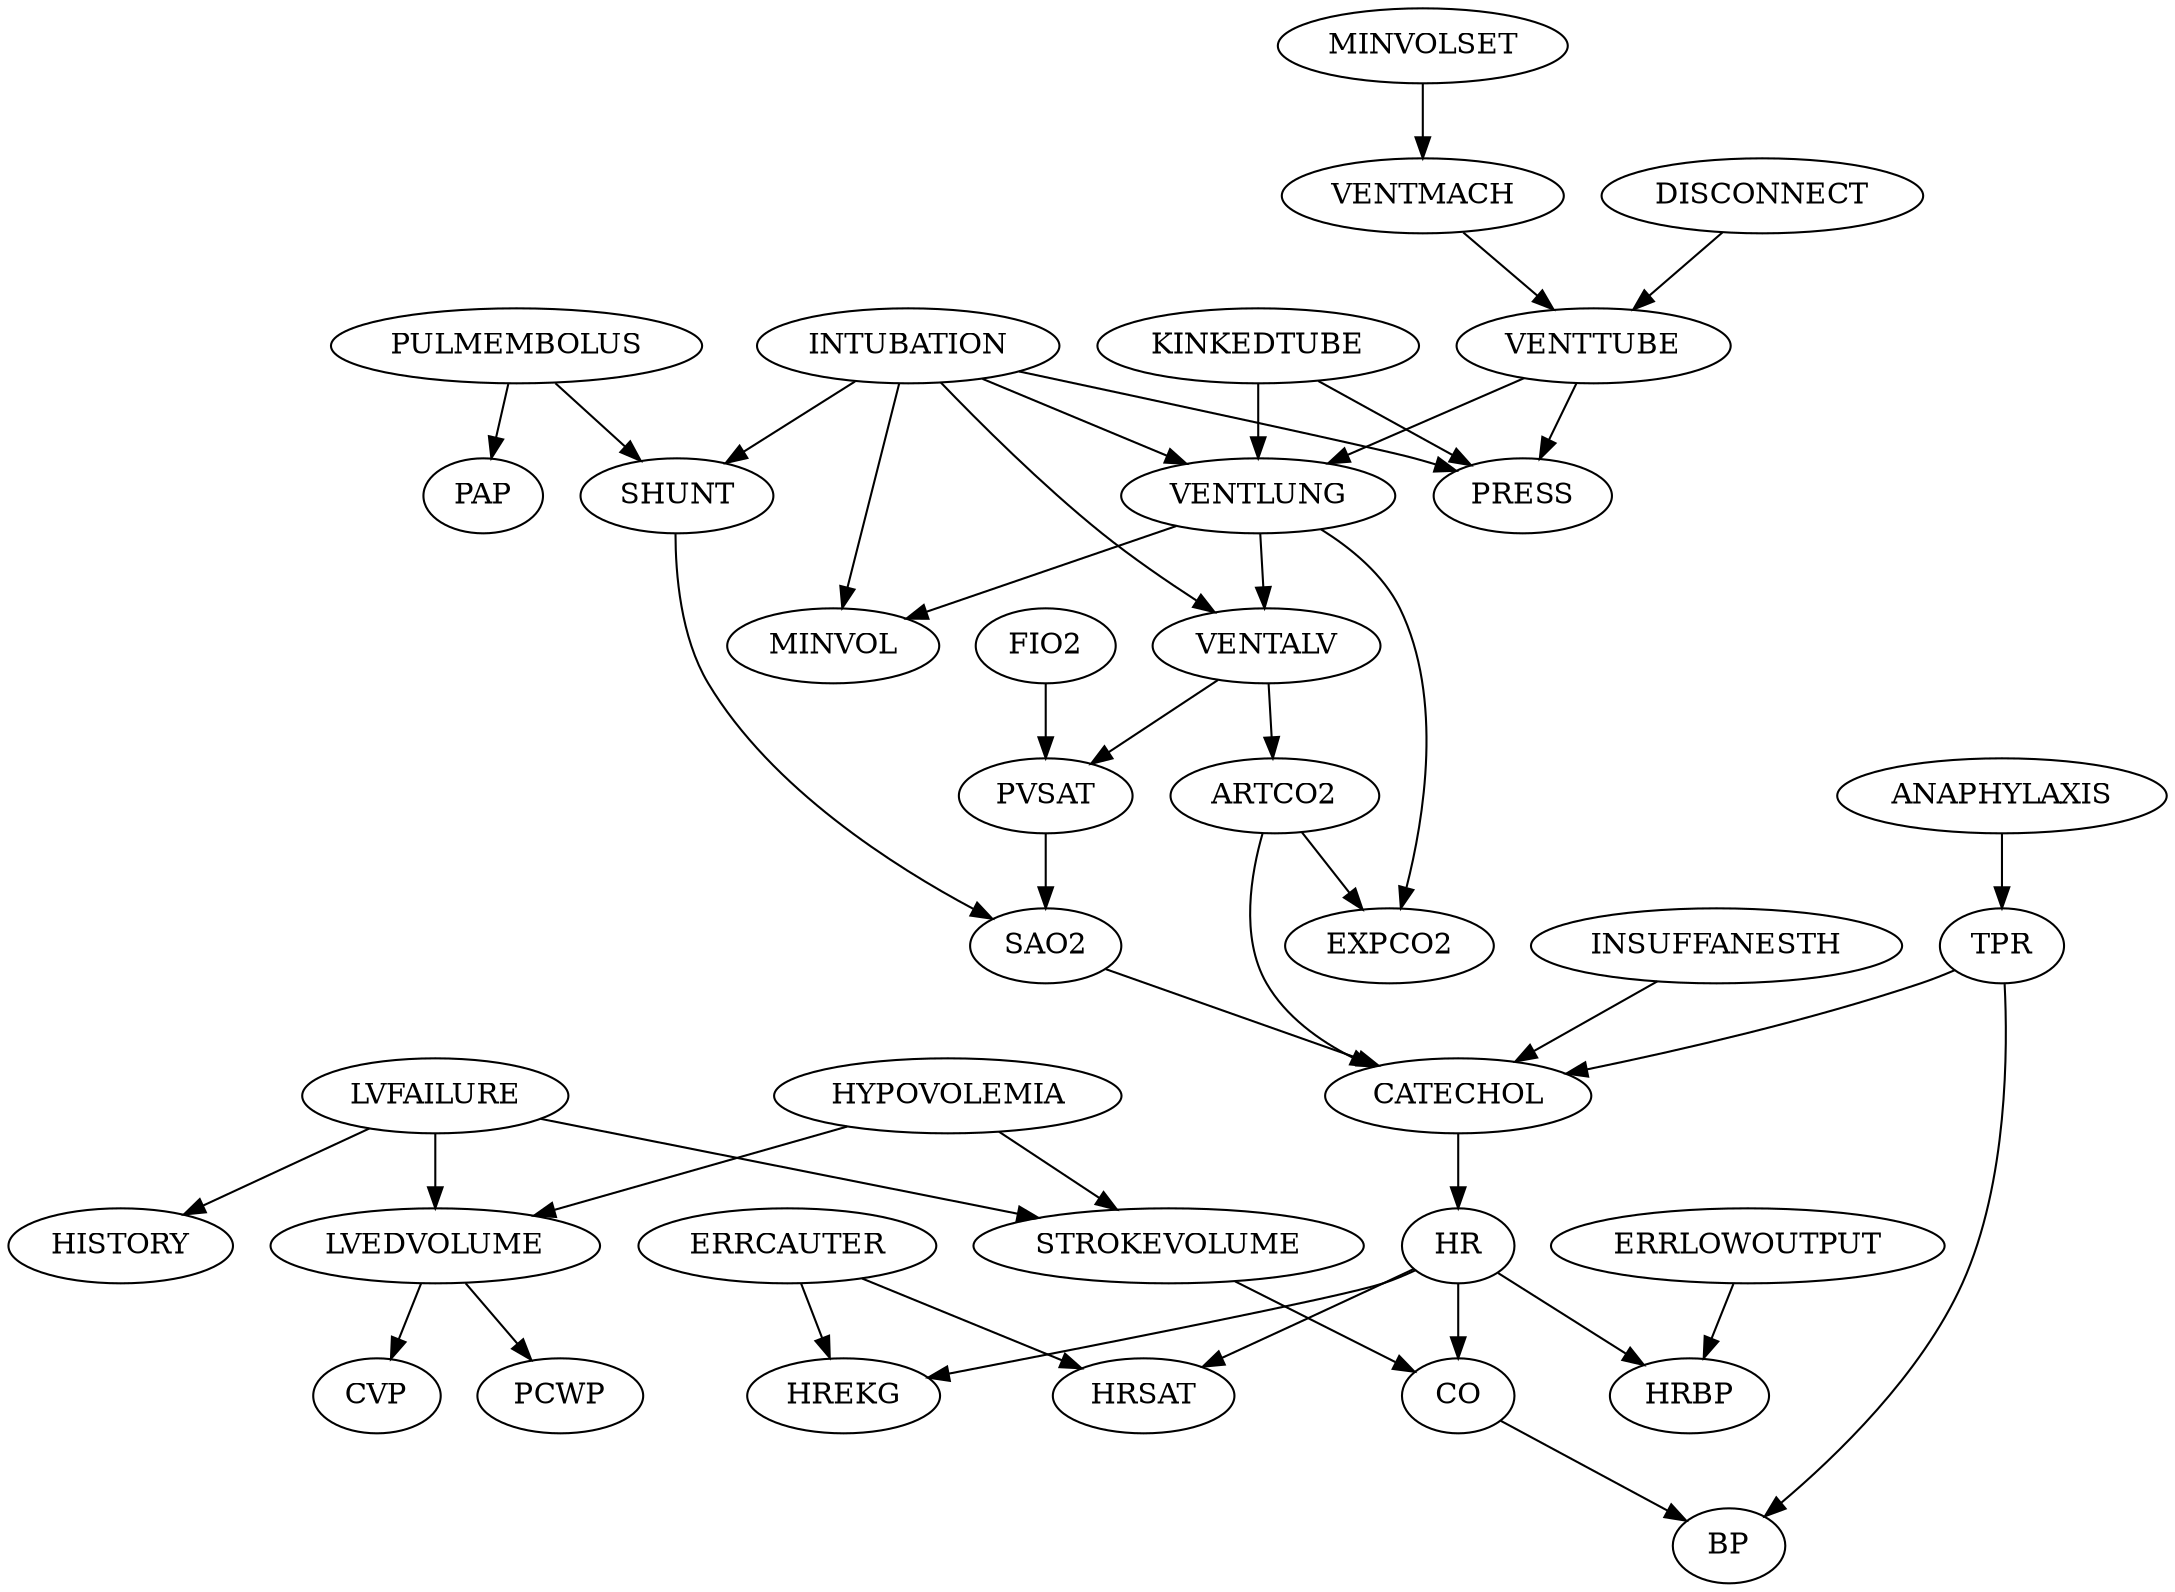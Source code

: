 digraph G {
HRSAT;
INSUFFANESTH;
INSUFFANESTH -> CATECHOL;
CO;
CO -> BP;
HR;
HR -> HREKG;
HR -> HRSAT;
HR -> CO;
HR -> HRBP;
TPR;
TPR -> CATECHOL;
TPR -> BP;
VENTMACH;
VENTMACH -> VENTTUBE;
STROKEVOLUME;
STROKEVOLUME -> CO;
SAO2;
SAO2 -> CATECHOL;
PVSAT;
PVSAT -> SAO2;
INTUBATION;
INTUBATION -> PRESS;
INTUBATION -> SHUNT;
INTUBATION -> MINVOL;
INTUBATION -> VENTALV;
INTUBATION -> VENTLUNG;
ARTCO2;
ARTCO2 -> CATECHOL;
ARTCO2 -> EXPCO2;
EXPCO2;
MINVOL;
HRBP;
VENTALV;
VENTALV -> PVSAT;
VENTALV -> ARTCO2;
VENTLUNG;
VENTLUNG -> EXPCO2;
VENTLUNG -> MINVOL;
VENTLUNG -> VENTALV;
VENTTUBE;
VENTTUBE -> PRESS;
VENTTUBE -> VENTLUNG;
HREKG;
ERRLOWOUTPUT;
ERRLOWOUTPUT -> HRBP;
ANAPHYLAXIS;
ANAPHYLAXIS -> TPR;
PRESS;
FIO2;
FIO2 -> PVSAT;
CATECHOL;
CATECHOL -> HR;
HISTORY;
LVFAILURE;
LVFAILURE -> LVEDVOLUME;
LVFAILURE -> STROKEVOLUME;
LVFAILURE -> HISTORY;
PCWP;
HYPOVOLEMIA;
HYPOVOLEMIA -> LVEDVOLUME;
HYPOVOLEMIA -> STROKEVOLUME;
MINVOLSET;
MINVOLSET -> VENTMACH;
LVEDVOLUME;
LVEDVOLUME -> PCWP;
LVEDVOLUME -> CVP;
DISCONNECT;
DISCONNECT -> VENTTUBE;
PAP;
SHUNT;
SHUNT -> SAO2;
BP;
PULMEMBOLUS;
PULMEMBOLUS -> PAP;
PULMEMBOLUS -> SHUNT;
ERRCAUTER;
ERRCAUTER -> HREKG;
ERRCAUTER -> HRSAT;
KINKEDTUBE;
KINKEDTUBE -> PRESS;
KINKEDTUBE -> VENTLUNG;
CVP;
}
